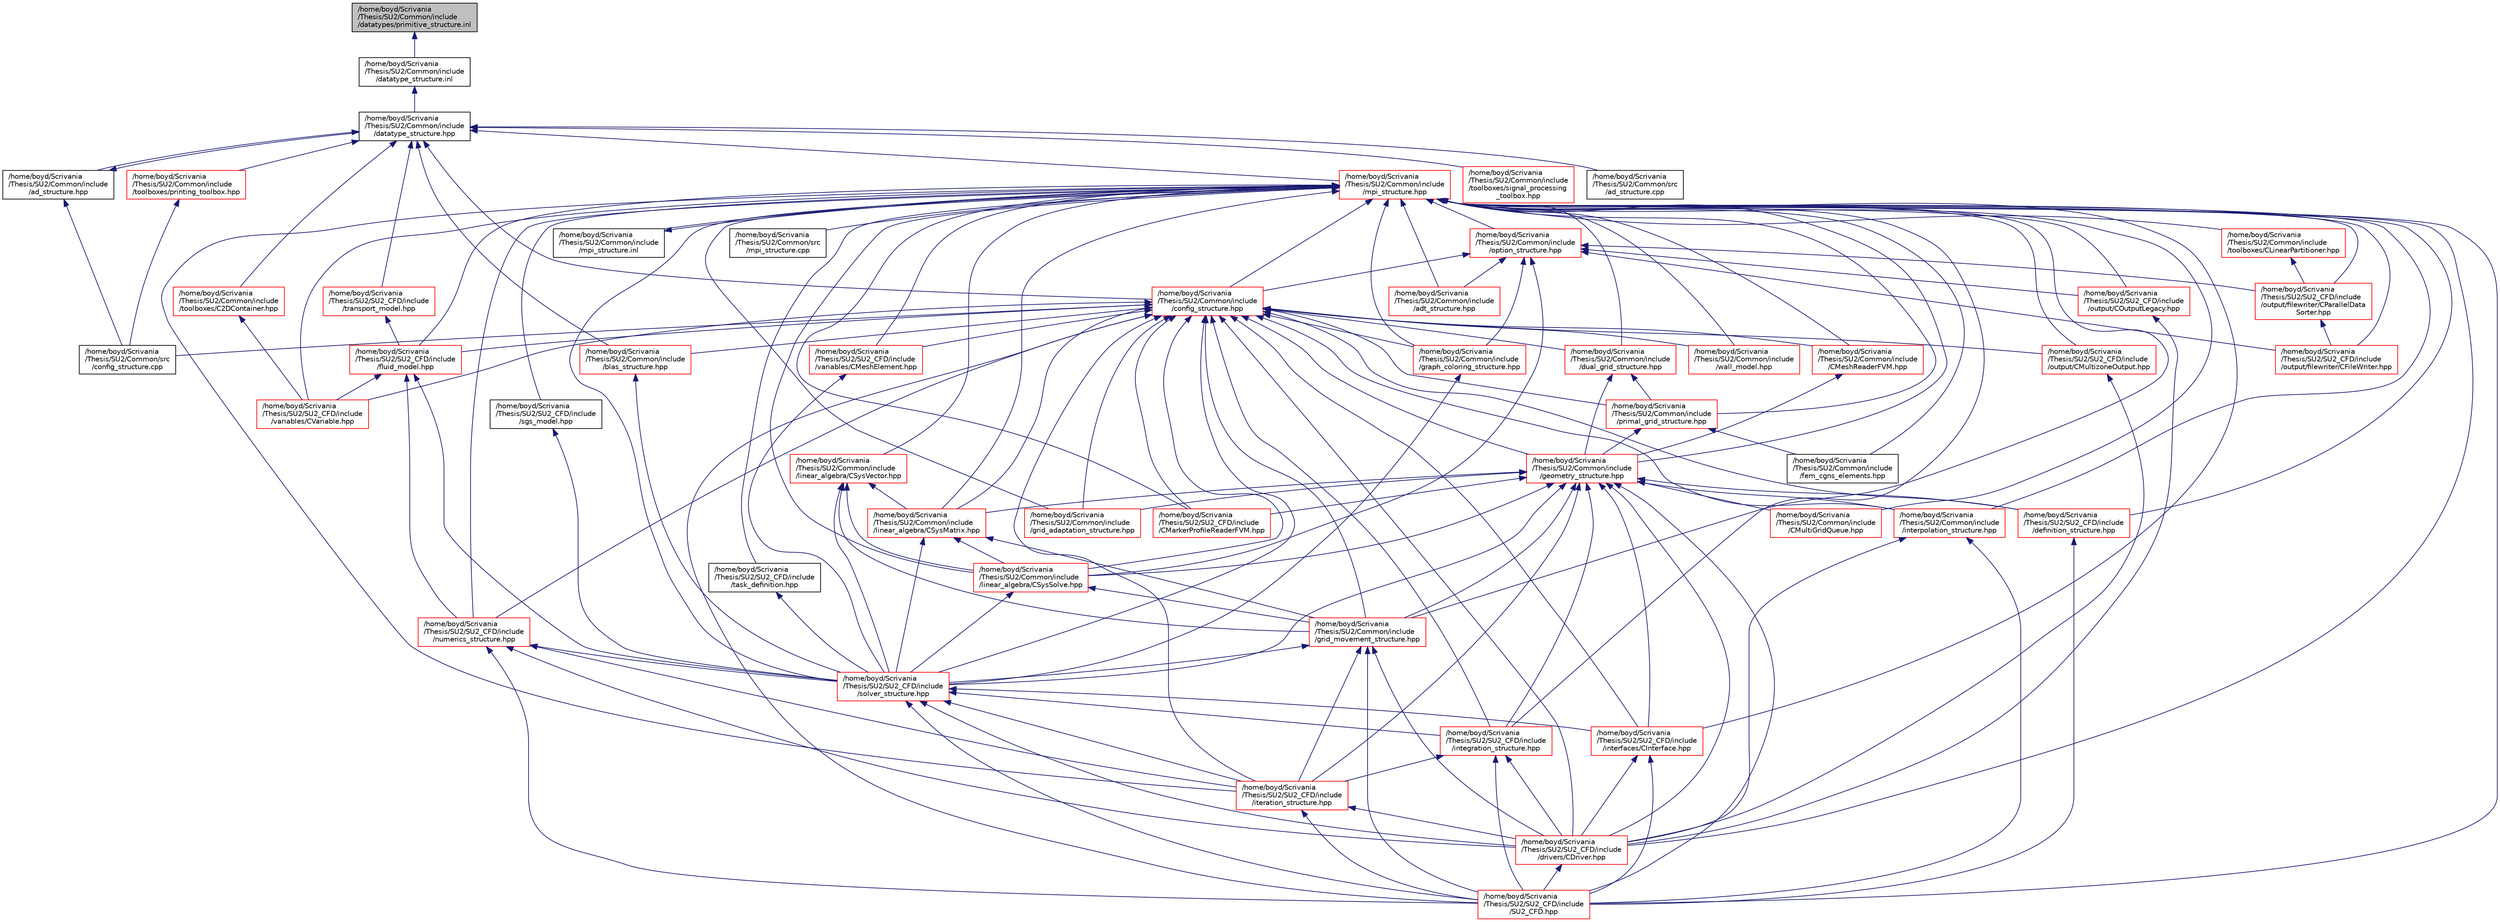 digraph "/home/boyd/Scrivania/Thesis/SU2/Common/include/datatypes/primitive_structure.inl"
{
  edge [fontname="Helvetica",fontsize="10",labelfontname="Helvetica",labelfontsize="10"];
  node [fontname="Helvetica",fontsize="10",shape=record];
  Node1 [label="/home/boyd/Scrivania\l/Thesis/SU2/Common/include\l/datatypes/primitive_structure.inl",height=0.2,width=0.4,color="black", fillcolor="grey75", style="filled", fontcolor="black"];
  Node1 -> Node2 [dir="back",color="midnightblue",fontsize="10",style="solid",fontname="Helvetica"];
  Node2 [label="/home/boyd/Scrivania\l/Thesis/SU2/Common/include\l/datatype_structure.inl",height=0.2,width=0.4,color="black", fillcolor="white", style="filled",URL="$datatype__structure_8inl.html",tooltip="In-Line subroutines of the datatype_structure.hpp file. "];
  Node2 -> Node3 [dir="back",color="midnightblue",fontsize="10",style="solid",fontname="Helvetica"];
  Node3 [label="/home/boyd/Scrivania\l/Thesis/SU2/Common/include\l/datatype_structure.hpp",height=0.2,width=0.4,color="black", fillcolor="white", style="filled",URL="$datatype__structure_8hpp.html",tooltip="Headers for generalized datatypes. The subroutines and functions are in the datatype_structure.cpp file. "];
  Node3 -> Node4 [dir="back",color="midnightblue",fontsize="10",style="solid",fontname="Helvetica"];
  Node4 [label="/home/boyd/Scrivania\l/Thesis/SU2/Common/include\l/ad_structure.hpp",height=0.2,width=0.4,color="black", fillcolor="white", style="filled",URL="$ad__structure_8hpp.html",tooltip="Main routines for the algorithmic differentiation (AD) structure. "];
  Node4 -> Node3 [dir="back",color="midnightblue",fontsize="10",style="solid",fontname="Helvetica"];
  Node4 -> Node5 [dir="back",color="midnightblue",fontsize="10",style="solid",fontname="Helvetica"];
  Node5 [label="/home/boyd/Scrivania\l/Thesis/SU2/Common/src\l/config_structure.cpp",height=0.2,width=0.4,color="black", fillcolor="white", style="filled",URL="$config__structure_8cpp.html",tooltip="Main file for managing the config file. "];
  Node3 -> Node6 [dir="back",color="midnightblue",fontsize="10",style="solid",fontname="Helvetica"];
  Node6 [label="/home/boyd/Scrivania\l/Thesis/SU2/Common/include\l/mpi_structure.hpp",height=0.2,width=0.4,color="red", fillcolor="white", style="filled",URL="$mpi__structure_8hpp.html",tooltip="Headers of the mpi interface for generalized datatypes. The subroutines and functions are in the mpi_..."];
  Node6 -> Node7 [dir="back",color="midnightblue",fontsize="10",style="solid",fontname="Helvetica"];
  Node7 [label="/home/boyd/Scrivania\l/Thesis/SU2/Common/include\l/adt_structure.hpp",height=0.2,width=0.4,color="red", fillcolor="white", style="filled",URL="$adt__structure_8hpp.html",tooltip="Headers of the subroutines for carrying out geometrical searches using an alternating digital tree (A..."];
  Node6 -> Node15 [dir="back",color="midnightblue",fontsize="10",style="solid",fontname="Helvetica"];
  Node15 [label="/home/boyd/Scrivania\l/Thesis/SU2/Common/include\l/mpi_structure.inl",height=0.2,width=0.4,color="black", fillcolor="white", style="filled",URL="$mpi__structure_8inl.html"];
  Node15 -> Node6 [dir="back",color="midnightblue",fontsize="10",style="solid",fontname="Helvetica"];
  Node6 -> Node16 [dir="back",color="midnightblue",fontsize="10",style="solid",fontname="Helvetica"];
  Node16 [label="/home/boyd/Scrivania\l/Thesis/SU2/Common/include\l/option_structure.hpp",height=0.2,width=0.4,color="red", fillcolor="white", style="filled",URL="$option__structure_8hpp.html",tooltip="Defines classes for referencing options for easy input in CConfig. "];
  Node16 -> Node7 [dir="back",color="midnightblue",fontsize="10",style="solid",fontname="Helvetica"];
  Node16 -> Node17 [dir="back",color="midnightblue",fontsize="10",style="solid",fontname="Helvetica"];
  Node17 [label="/home/boyd/Scrivania\l/Thesis/SU2/Common/include\l/config_structure.hpp",height=0.2,width=0.4,color="red", fillcolor="white", style="filled",URL="$config__structure_8hpp.html",tooltip="All the information about the definition of the physical problem. The subroutines and functions are i..."];
  Node17 -> Node18 [dir="back",color="midnightblue",fontsize="10",style="solid",fontname="Helvetica"];
  Node18 [label="/home/boyd/Scrivania\l/Thesis/SU2/Common/include\l/blas_structure.hpp",height=0.2,width=0.4,color="red", fillcolor="white", style="filled",URL="$blas__structure_8hpp.html",tooltip="Include files and headers of the functions for matrix and vector operations, which are typically foun..."];
  Node18 -> Node27 [dir="back",color="midnightblue",fontsize="10",style="solid",fontname="Helvetica"];
  Node27 [label="/home/boyd/Scrivania\l/Thesis/SU2/SU2_CFD/include\l/solver_structure.hpp",height=0.2,width=0.4,color="red", fillcolor="white", style="filled",URL="$solver__structure_8hpp.html",tooltip="Headers of the main subroutines for solving partial differential equations. The subroutines and funct..."];
  Node27 -> Node28 [dir="back",color="midnightblue",fontsize="10",style="solid",fontname="Helvetica"];
  Node28 [label="/home/boyd/Scrivania\l/Thesis/SU2/SU2_CFD/include\l/iteration_structure.hpp",height=0.2,width=0.4,color="red", fillcolor="white", style="filled",URL="$iteration__structure_8hpp.html",tooltip="Headers of the iteration classes used by SU2_CFD. Each CIteration class represents an available physi..."];
  Node28 -> Node29 [dir="back",color="midnightblue",fontsize="10",style="solid",fontname="Helvetica"];
  Node29 [label="/home/boyd/Scrivania\l/Thesis/SU2/SU2_CFD/include\l/drivers/CDriver.hpp",height=0.2,width=0.4,color="red", fillcolor="white", style="filled",URL="$_c_driver_8hpp.html"];
  Node29 -> Node21 [dir="back",color="midnightblue",fontsize="10",style="solid",fontname="Helvetica"];
  Node21 [label="/home/boyd/Scrivania\l/Thesis/SU2/SU2_CFD/include\l/SU2_CFD.hpp",height=0.2,width=0.4,color="red", fillcolor="white", style="filled",URL="$_s_u2___c_f_d_8hpp.html",tooltip="Headers of the main subroutines of the code SU2_CFD. The subroutines and functions are in the SU2_CFD..."];
  Node28 -> Node21 [dir="back",color="midnightblue",fontsize="10",style="solid",fontname="Helvetica"];
  Node27 -> Node40 [dir="back",color="midnightblue",fontsize="10",style="solid",fontname="Helvetica"];
  Node40 [label="/home/boyd/Scrivania\l/Thesis/SU2/SU2_CFD/include\l/integration_structure.hpp",height=0.2,width=0.4,color="red", fillcolor="white", style="filled",URL="$integration__structure_8hpp.html",tooltip="Headers of the main subroutines for space and time integration. The subroutines and functions are in ..."];
  Node40 -> Node28 [dir="back",color="midnightblue",fontsize="10",style="solid",fontname="Helvetica"];
  Node40 -> Node29 [dir="back",color="midnightblue",fontsize="10",style="solid",fontname="Helvetica"];
  Node40 -> Node21 [dir="back",color="midnightblue",fontsize="10",style="solid",fontname="Helvetica"];
  Node27 -> Node29 [dir="back",color="midnightblue",fontsize="10",style="solid",fontname="Helvetica"];
  Node27 -> Node43 [dir="back",color="midnightblue",fontsize="10",style="solid",fontname="Helvetica"];
  Node43 [label="/home/boyd/Scrivania\l/Thesis/SU2/SU2_CFD/include\l/interfaces/CInterface.hpp",height=0.2,width=0.4,color="red", fillcolor="white", style="filled",URL="$_c_interface_8hpp.html",tooltip="Declarations and inlines of the transfer structure. The subroutines and functions are in the physics ..."];
  Node43 -> Node29 [dir="back",color="midnightblue",fontsize="10",style="solid",fontname="Helvetica"];
  Node43 -> Node21 [dir="back",color="midnightblue",fontsize="10",style="solid",fontname="Helvetica"];
  Node27 -> Node21 [dir="back",color="midnightblue",fontsize="10",style="solid",fontname="Helvetica"];
  Node17 -> Node106 [dir="back",color="midnightblue",fontsize="10",style="solid",fontname="Helvetica"];
  Node106 [label="/home/boyd/Scrivania\l/Thesis/SU2/Common/include\l/CMeshReaderFVM.hpp",height=0.2,width=0.4,color="red", fillcolor="white", style="filled",URL="$_c_mesh_reader_f_v_m_8hpp.html",tooltip="Header file for the class CMeshReaderFVM. The implementations are in the CMeshReaderFVM.cpp file. "];
  Node106 -> Node111 [dir="back",color="midnightblue",fontsize="10",style="solid",fontname="Helvetica"];
  Node111 [label="/home/boyd/Scrivania\l/Thesis/SU2/Common/include\l/geometry_structure.hpp",height=0.2,width=0.4,color="red", fillcolor="white", style="filled",URL="$geometry__structure_8hpp.html",tooltip="Headers of the main subroutines for creating the geometrical structure. The subroutines and functions..."];
  Node111 -> Node112 [dir="back",color="midnightblue",fontsize="10",style="solid",fontname="Helvetica"];
  Node112 [label="/home/boyd/Scrivania\l/Thesis/SU2/Common/include\l/CMultiGridQueue.hpp",height=0.2,width=0.4,color="red", fillcolor="white", style="filled",URL="$_c_multi_grid_queue_8hpp.html",tooltip="Header of the multigrid queue class for the FVM solver. The subroutines and functions are in the CMul..."];
  Node111 -> Node114 [dir="back",color="midnightblue",fontsize="10",style="solid",fontname="Helvetica"];
  Node114 [label="/home/boyd/Scrivania\l/Thesis/SU2/Common/include\l/grid_adaptation_structure.hpp",height=0.2,width=0.4,color="red", fillcolor="white", style="filled",URL="$grid__adaptation__structure_8hpp.html",tooltip="Headers of the main subroutines for doing the numerical grid adaptation. "];
  Node111 -> Node118 [dir="back",color="midnightblue",fontsize="10",style="solid",fontname="Helvetica"];
  Node118 [label="/home/boyd/Scrivania\l/Thesis/SU2/Common/include\l/grid_movement_structure.hpp",height=0.2,width=0.4,color="red", fillcolor="white", style="filled",URL="$grid__movement__structure_8hpp.html",tooltip="Headers of the main subroutines for doing the numerical grid movement (including volumetric movement..."];
  Node118 -> Node27 [dir="back",color="midnightblue",fontsize="10",style="solid",fontname="Helvetica"];
  Node118 -> Node28 [dir="back",color="midnightblue",fontsize="10",style="solid",fontname="Helvetica"];
  Node118 -> Node29 [dir="back",color="midnightblue",fontsize="10",style="solid",fontname="Helvetica"];
  Node118 -> Node21 [dir="back",color="midnightblue",fontsize="10",style="solid",fontname="Helvetica"];
  Node111 -> Node121 [dir="back",color="midnightblue",fontsize="10",style="solid",fontname="Helvetica"];
  Node121 [label="/home/boyd/Scrivania\l/Thesis/SU2/Common/include\l/linear_algebra/CSysMatrix.hpp",height=0.2,width=0.4,color="red", fillcolor="white", style="filled",URL="$_c_sys_matrix_8hpp.html"];
  Node121 -> Node118 [dir="back",color="midnightblue",fontsize="10",style="solid",fontname="Helvetica"];
  Node121 -> Node122 [dir="back",color="midnightblue",fontsize="10",style="solid",fontname="Helvetica"];
  Node122 [label="/home/boyd/Scrivania\l/Thesis/SU2/Common/include\l/linear_algebra/CSysSolve.hpp",height=0.2,width=0.4,color="red", fillcolor="white", style="filled",URL="$_c_sys_solve_8hpp.html"];
  Node122 -> Node118 [dir="back",color="midnightblue",fontsize="10",style="solid",fontname="Helvetica"];
  Node122 -> Node27 [dir="back",color="midnightblue",fontsize="10",style="solid",fontname="Helvetica"];
  Node121 -> Node27 [dir="back",color="midnightblue",fontsize="10",style="solid",fontname="Helvetica"];
  Node111 -> Node122 [dir="back",color="midnightblue",fontsize="10",style="solid",fontname="Helvetica"];
  Node111 -> Node129 [dir="back",color="midnightblue",fontsize="10",style="solid",fontname="Helvetica"];
  Node129 [label="/home/boyd/Scrivania\l/Thesis/SU2/Common/include\l/interpolation_structure.hpp",height=0.2,width=0.4,color="red", fillcolor="white", style="filled",URL="$interpolation__structure_8hpp.html",tooltip="Headers of the main subroutines used by SU2_FSI. The subroutines and functions are in the interpolati..."];
  Node129 -> Node29 [dir="back",color="midnightblue",fontsize="10",style="solid",fontname="Helvetica"];
  Node129 -> Node21 [dir="back",color="midnightblue",fontsize="10",style="solid",fontname="Helvetica"];
  Node111 -> Node132 [dir="back",color="midnightblue",fontsize="10",style="solid",fontname="Helvetica"];
  Node132 [label="/home/boyd/Scrivania\l/Thesis/SU2/SU2_CFD/include\l/CMarkerProfileReaderFVM.hpp",height=0.2,width=0.4,color="red", fillcolor="white", style="filled",URL="$_c_marker_profile_reader_f_v_m_8hpp.html",tooltip="Header file for the class CMarkerProfileReaderFVM. The implementations are in the CMarkerProfileReade..."];
  Node111 -> Node20 [dir="back",color="midnightblue",fontsize="10",style="solid",fontname="Helvetica"];
  Node20 [label="/home/boyd/Scrivania\l/Thesis/SU2/SU2_CFD/include\l/definition_structure.hpp",height=0.2,width=0.4,color="red", fillcolor="white", style="filled",URL="$definition__structure_8hpp.html",tooltip="Headers of the main subroutines used by SU2_CFD. The subroutines and functions are in the definition_..."];
  Node20 -> Node21 [dir="back",color="midnightblue",fontsize="10",style="solid",fontname="Helvetica"];
  Node111 -> Node27 [dir="back",color="midnightblue",fontsize="10",style="solid",fontname="Helvetica"];
  Node111 -> Node40 [dir="back",color="midnightblue",fontsize="10",style="solid",fontname="Helvetica"];
  Node111 -> Node28 [dir="back",color="midnightblue",fontsize="10",style="solid",fontname="Helvetica"];
  Node111 -> Node43 [dir="back",color="midnightblue",fontsize="10",style="solid",fontname="Helvetica"];
  Node111 -> Node29 [dir="back",color="midnightblue",fontsize="10",style="solid",fontname="Helvetica"];
  Node111 -> Node21 [dir="back",color="midnightblue",fontsize="10",style="solid",fontname="Helvetica"];
  Node17 -> Node142 [dir="back",color="midnightblue",fontsize="10",style="solid",fontname="Helvetica"];
  Node142 [label="/home/boyd/Scrivania\l/Thesis/SU2/Common/include\l/dual_grid_structure.hpp",height=0.2,width=0.4,color="red", fillcolor="white", style="filled",URL="$dual__grid__structure_8hpp.html",tooltip="Headers of the main subroutines for doing the complete dual grid structure. The subroutines and funct..."];
  Node142 -> Node143 [dir="back",color="midnightblue",fontsize="10",style="solid",fontname="Helvetica"];
  Node143 [label="/home/boyd/Scrivania\l/Thesis/SU2/Common/include\l/primal_grid_structure.hpp",height=0.2,width=0.4,color="red", fillcolor="white", style="filled",URL="$primal__grid__structure_8hpp.html",tooltip="Headers of the main subroutines for storing the primal grid structure. The subroutines and functions ..."];
  Node143 -> Node111 [dir="back",color="midnightblue",fontsize="10",style="solid",fontname="Helvetica"];
  Node143 -> Node144 [dir="back",color="midnightblue",fontsize="10",style="solid",fontname="Helvetica"];
  Node144 [label="/home/boyd/Scrivania\l/Thesis/SU2/Common/include\l/fem_cgns_elements.hpp",height=0.2,width=0.4,color="black", fillcolor="white", style="filled",URL="$fem__cgns__elements_8hpp.html",tooltip="Headers of the classes and functions for reading CGNS files with high order elements. The functions are in the cgns_elements.cpp file. "];
  Node142 -> Node111 [dir="back",color="midnightblue",fontsize="10",style="solid",fontname="Helvetica"];
  Node17 -> Node143 [dir="back",color="midnightblue",fontsize="10",style="solid",fontname="Helvetica"];
  Node17 -> Node111 [dir="back",color="midnightblue",fontsize="10",style="solid",fontname="Helvetica"];
  Node17 -> Node152 [dir="back",color="midnightblue",fontsize="10",style="solid",fontname="Helvetica"];
  Node152 [label="/home/boyd/Scrivania\l/Thesis/SU2/Common/include\l/wall_model.hpp",height=0.2,width=0.4,color="red", fillcolor="white", style="filled",URL="$wall__model_8hpp.html",tooltip="Headers for the wall model functions for large eddy simulations. "];
  Node17 -> Node154 [dir="back",color="midnightblue",fontsize="10",style="solid",fontname="Helvetica"];
  Node154 [label="/home/boyd/Scrivania\l/Thesis/SU2/Common/include\l/graph_coloring_structure.hpp",height=0.2,width=0.4,color="red", fillcolor="white", style="filled",URL="$graph__coloring__structure_8hpp.html",tooltip="Include files and headers of the functions to carry out a coloring of a given graph. The functions are in the graph_coloring_structure.cpp file. "];
  Node154 -> Node27 [dir="back",color="midnightblue",fontsize="10",style="solid",fontname="Helvetica"];
  Node17 -> Node114 [dir="back",color="midnightblue",fontsize="10",style="solid",fontname="Helvetica"];
  Node17 -> Node118 [dir="back",color="midnightblue",fontsize="10",style="solid",fontname="Helvetica"];
  Node17 -> Node121 [dir="back",color="midnightblue",fontsize="10",style="solid",fontname="Helvetica"];
  Node17 -> Node122 [dir="back",color="midnightblue",fontsize="10",style="solid",fontname="Helvetica"];
  Node17 -> Node129 [dir="back",color="midnightblue",fontsize="10",style="solid",fontname="Helvetica"];
  Node17 -> Node5 [dir="back",color="midnightblue",fontsize="10",style="solid",fontname="Helvetica"];
  Node17 -> Node183 [dir="back",color="midnightblue",fontsize="10",style="solid",fontname="Helvetica"];
  Node183 [label="/home/boyd/Scrivania\l/Thesis/SU2/SU2_CFD/include\l/fluid_model.hpp",height=0.2,width=0.4,color="red", fillcolor="white", style="filled",URL="$fluid__model_8hpp.html",tooltip="Headers of the main thermodynamic subroutines of the SU2 solvers. "];
  Node183 -> Node27 [dir="back",color="midnightblue",fontsize="10",style="solid",fontname="Helvetica"];
  Node183 -> Node184 [dir="back",color="midnightblue",fontsize="10",style="solid",fontname="Helvetica"];
  Node184 [label="/home/boyd/Scrivania\l/Thesis/SU2/SU2_CFD/include\l/numerics_structure.hpp",height=0.2,width=0.4,color="red", fillcolor="white", style="filled",URL="$numerics__structure_8hpp.html",tooltip="Headers of the main subroutines for the dumerical definition of the problem. The subroutines and func..."];
  Node184 -> Node27 [dir="back",color="midnightblue",fontsize="10",style="solid",fontname="Helvetica"];
  Node184 -> Node28 [dir="back",color="midnightblue",fontsize="10",style="solid",fontname="Helvetica"];
  Node184 -> Node29 [dir="back",color="midnightblue",fontsize="10",style="solid",fontname="Helvetica"];
  Node184 -> Node21 [dir="back",color="midnightblue",fontsize="10",style="solid",fontname="Helvetica"];
  Node183 -> Node210 [dir="back",color="midnightblue",fontsize="10",style="solid",fontname="Helvetica"];
  Node210 [label="/home/boyd/Scrivania\l/Thesis/SU2/SU2_CFD/include\l/variables/CVariable.hpp",height=0.2,width=0.4,color="red", fillcolor="white", style="filled",URL="$_c_variable_8hpp.html",tooltip="Declaration and inlines of the parent class for defining problem variables, function definitions in f..."];
  Node17 -> Node132 [dir="back",color="midnightblue",fontsize="10",style="solid",fontname="Helvetica"];
  Node17 -> Node20 [dir="back",color="midnightblue",fontsize="10",style="solid",fontname="Helvetica"];
  Node17 -> Node184 [dir="back",color="midnightblue",fontsize="10",style="solid",fontname="Helvetica"];
  Node17 -> Node27 [dir="back",color="midnightblue",fontsize="10",style="solid",fontname="Helvetica"];
  Node17 -> Node210 [dir="back",color="midnightblue",fontsize="10",style="solid",fontname="Helvetica"];
  Node17 -> Node263 [dir="back",color="midnightblue",fontsize="10",style="solid",fontname="Helvetica"];
  Node263 [label="/home/boyd/Scrivania\l/Thesis/SU2/SU2_CFD/include\l/variables/CMeshElement.hpp",height=0.2,width=0.4,color="red", fillcolor="white", style="filled",URL="$_c_mesh_element_8hpp.html",tooltip="Declaration and inlines of the class to define the variables of the mesh movement. "];
  Node263 -> Node27 [dir="back",color="midnightblue",fontsize="10",style="solid",fontname="Helvetica"];
  Node17 -> Node40 [dir="back",color="midnightblue",fontsize="10",style="solid",fontname="Helvetica"];
  Node17 -> Node28 [dir="back",color="midnightblue",fontsize="10",style="solid",fontname="Helvetica"];
  Node17 -> Node43 [dir="back",color="midnightblue",fontsize="10",style="solid",fontname="Helvetica"];
  Node17 -> Node29 [dir="back",color="midnightblue",fontsize="10",style="solid",fontname="Helvetica"];
  Node17 -> Node265 [dir="back",color="midnightblue",fontsize="10",style="solid",fontname="Helvetica"];
  Node265 [label="/home/boyd/Scrivania\l/Thesis/SU2/SU2_CFD/include\l/output/CMultizoneOutput.hpp",height=0.2,width=0.4,color="red", fillcolor="white", style="filled",URL="$_c_multizone_output_8hpp.html"];
  Node265 -> Node29 [dir="back",color="midnightblue",fontsize="10",style="solid",fontname="Helvetica"];
  Node17 -> Node21 [dir="back",color="midnightblue",fontsize="10",style="solid",fontname="Helvetica"];
  Node16 -> Node154 [dir="back",color="midnightblue",fontsize="10",style="solid",fontname="Helvetica"];
  Node16 -> Node122 [dir="back",color="midnightblue",fontsize="10",style="solid",fontname="Helvetica"];
  Node16 -> Node276 [dir="back",color="midnightblue",fontsize="10",style="solid",fontname="Helvetica"];
  Node276 [label="/home/boyd/Scrivania\l/Thesis/SU2/SU2_CFD/include\l/output/COutputLegacy.hpp",height=0.2,width=0.4,color="red", fillcolor="white", style="filled",URL="$_c_output_legacy_8hpp.html"];
  Node276 -> Node29 [dir="back",color="midnightblue",fontsize="10",style="solid",fontname="Helvetica"];
  Node16 -> Node277 [dir="back",color="midnightblue",fontsize="10",style="solid",fontname="Helvetica"];
  Node277 [label="/home/boyd/Scrivania\l/Thesis/SU2/SU2_CFD/include\l/output/filewriter/CFileWriter.hpp",height=0.2,width=0.4,color="red", fillcolor="white", style="filled",URL="$_c_file_writer_8hpp.html",tooltip="Headers fo the file writer class. "];
  Node16 -> Node295 [dir="back",color="midnightblue",fontsize="10",style="solid",fontname="Helvetica"];
  Node295 [label="/home/boyd/Scrivania\l/Thesis/SU2/SU2_CFD/include\l/output/filewriter/CParallelData\lSorter.hpp",height=0.2,width=0.4,color="red", fillcolor="white", style="filled",URL="$_c_parallel_data_sorter_8hpp.html",tooltip="Headers fo the data sorter class. "];
  Node295 -> Node277 [dir="back",color="midnightblue",fontsize="10",style="solid",fontname="Helvetica"];
  Node6 -> Node17 [dir="back",color="midnightblue",fontsize="10",style="solid",fontname="Helvetica"];
  Node6 -> Node106 [dir="back",color="midnightblue",fontsize="10",style="solid",fontname="Helvetica"];
  Node6 -> Node112 [dir="back",color="midnightblue",fontsize="10",style="solid",fontname="Helvetica"];
  Node6 -> Node111 [dir="back",color="midnightblue",fontsize="10",style="solid",fontname="Helvetica"];
  Node6 -> Node143 [dir="back",color="midnightblue",fontsize="10",style="solid",fontname="Helvetica"];
  Node6 -> Node142 [dir="back",color="midnightblue",fontsize="10",style="solid",fontname="Helvetica"];
  Node6 -> Node144 [dir="back",color="midnightblue",fontsize="10",style="solid",fontname="Helvetica"];
  Node6 -> Node152 [dir="back",color="midnightblue",fontsize="10",style="solid",fontname="Helvetica"];
  Node6 -> Node154 [dir="back",color="midnightblue",fontsize="10",style="solid",fontname="Helvetica"];
  Node6 -> Node114 [dir="back",color="midnightblue",fontsize="10",style="solid",fontname="Helvetica"];
  Node6 -> Node118 [dir="back",color="midnightblue",fontsize="10",style="solid",fontname="Helvetica"];
  Node6 -> Node121 [dir="back",color="midnightblue",fontsize="10",style="solid",fontname="Helvetica"];
  Node6 -> Node301 [dir="back",color="midnightblue",fontsize="10",style="solid",fontname="Helvetica"];
  Node301 [label="/home/boyd/Scrivania\l/Thesis/SU2/Common/include\l/linear_algebra/CSysVector.hpp",height=0.2,width=0.4,color="red", fillcolor="white", style="filled",URL="$_c_sys_vector_8hpp.html"];
  Node301 -> Node121 [dir="back",color="midnightblue",fontsize="10",style="solid",fontname="Helvetica"];
  Node301 -> Node118 [dir="back",color="midnightblue",fontsize="10",style="solid",fontname="Helvetica"];
  Node301 -> Node122 [dir="back",color="midnightblue",fontsize="10",style="solid",fontname="Helvetica"];
  Node301 -> Node27 [dir="back",color="midnightblue",fontsize="10",style="solid",fontname="Helvetica"];
  Node6 -> Node122 [dir="back",color="midnightblue",fontsize="10",style="solid",fontname="Helvetica"];
  Node6 -> Node129 [dir="back",color="midnightblue",fontsize="10",style="solid",fontname="Helvetica"];
  Node6 -> Node303 [dir="back",color="midnightblue",fontsize="10",style="solid",fontname="Helvetica"];
  Node303 [label="/home/boyd/Scrivania\l/Thesis/SU2/Common/include\l/toolboxes/CLinearPartitioner.hpp",height=0.2,width=0.4,color="red", fillcolor="white", style="filled",URL="$_c_linear_partitioner_8hpp.html",tooltip="Header file for the class CLinearPartitioner. The implementations are in the CLinearPartitioner.cpp file. "];
  Node303 -> Node295 [dir="back",color="midnightblue",fontsize="10",style="solid",fontname="Helvetica"];
  Node6 -> Node305 [dir="back",color="midnightblue",fontsize="10",style="solid",fontname="Helvetica"];
  Node305 [label="/home/boyd/Scrivania\l/Thesis/SU2/Common/src\l/mpi_structure.cpp",height=0.2,width=0.4,color="black", fillcolor="white", style="filled",URL="$mpi__structure_8cpp.html",tooltip="Main subroutines for the mpi structures. "];
  Node6 -> Node183 [dir="back",color="midnightblue",fontsize="10",style="solid",fontname="Helvetica"];
  Node6 -> Node132 [dir="back",color="midnightblue",fontsize="10",style="solid",fontname="Helvetica"];
  Node6 -> Node20 [dir="back",color="midnightblue",fontsize="10",style="solid",fontname="Helvetica"];
  Node6 -> Node29 [dir="back",color="midnightblue",fontsize="10",style="solid",fontname="Helvetica"];
  Node6 -> Node28 [dir="back",color="midnightblue",fontsize="10",style="solid",fontname="Helvetica"];
  Node6 -> Node27 [dir="back",color="midnightblue",fontsize="10",style="solid",fontname="Helvetica"];
  Node6 -> Node306 [dir="back",color="midnightblue",fontsize="10",style="solid",fontname="Helvetica"];
  Node306 [label="/home/boyd/Scrivania\l/Thesis/SU2/SU2_CFD/include\l/task_definition.hpp",height=0.2,width=0.4,color="black", fillcolor="white", style="filled",URL="$task__definition_8hpp.html",tooltip="Header of the task definition class for the SU2 solvers. "];
  Node306 -> Node27 [dir="back",color="midnightblue",fontsize="10",style="solid",fontname="Helvetica"];
  Node6 -> Node184 [dir="back",color="midnightblue",fontsize="10",style="solid",fontname="Helvetica"];
  Node6 -> Node307 [dir="back",color="midnightblue",fontsize="10",style="solid",fontname="Helvetica"];
  Node307 [label="/home/boyd/Scrivania\l/Thesis/SU2/SU2_CFD/include\l/sgs_model.hpp",height=0.2,width=0.4,color="black", fillcolor="white", style="filled",URL="$sgs__model_8hpp.html",tooltip="Headers of the LES subgrid scale models of the SU2 solvers. "];
  Node307 -> Node27 [dir="back",color="midnightblue",fontsize="10",style="solid",fontname="Helvetica"];
  Node6 -> Node210 [dir="back",color="midnightblue",fontsize="10",style="solid",fontname="Helvetica"];
  Node6 -> Node263 [dir="back",color="midnightblue",fontsize="10",style="solid",fontname="Helvetica"];
  Node6 -> Node40 [dir="back",color="midnightblue",fontsize="10",style="solid",fontname="Helvetica"];
  Node6 -> Node43 [dir="back",color="midnightblue",fontsize="10",style="solid",fontname="Helvetica"];
  Node6 -> Node276 [dir="back",color="midnightblue",fontsize="10",style="solid",fontname="Helvetica"];
  Node6 -> Node265 [dir="back",color="midnightblue",fontsize="10",style="solid",fontname="Helvetica"];
  Node6 -> Node277 [dir="back",color="midnightblue",fontsize="10",style="solid",fontname="Helvetica"];
  Node6 -> Node295 [dir="back",color="midnightblue",fontsize="10",style="solid",fontname="Helvetica"];
  Node6 -> Node21 [dir="back",color="midnightblue",fontsize="10",style="solid",fontname="Helvetica"];
  Node3 -> Node18 [dir="back",color="midnightblue",fontsize="10",style="solid",fontname="Helvetica"];
  Node3 -> Node17 [dir="back",color="midnightblue",fontsize="10",style="solid",fontname="Helvetica"];
  Node3 -> Node308 [dir="back",color="midnightblue",fontsize="10",style="solid",fontname="Helvetica"];
  Node308 [label="/home/boyd/Scrivania\l/Thesis/SU2/Common/include\l/toolboxes/C2DContainer.hpp",height=0.2,width=0.4,color="red", fillcolor="white", style="filled",URL="$_c2_d_container_8hpp.html",tooltip="A templated vector/matrix object. "];
  Node308 -> Node210 [dir="back",color="midnightblue",fontsize="10",style="solid",fontname="Helvetica"];
  Node3 -> Node319 [dir="back",color="midnightblue",fontsize="10",style="solid",fontname="Helvetica"];
  Node319 [label="/home/boyd/Scrivania\l/Thesis/SU2/Common/include\l/toolboxes/printing_toolbox.hpp",height=0.2,width=0.4,color="red", fillcolor="white", style="filled",URL="$printing__toolbox_8hpp.html",tooltip="Header file for the printing toolbox. "];
  Node319 -> Node5 [dir="back",color="midnightblue",fontsize="10",style="solid",fontname="Helvetica"];
  Node3 -> Node321 [dir="back",color="midnightblue",fontsize="10",style="solid",fontname="Helvetica"];
  Node321 [label="/home/boyd/Scrivania\l/Thesis/SU2/Common/include\l/toolboxes/signal_processing\l_toolbox.hpp",height=0.2,width=0.4,color="red", fillcolor="white", style="filled",URL="$signal__processing__toolbox_8hpp.html",tooltip="Header file for the signal processing toolbox. "];
  Node3 -> Node323 [dir="back",color="midnightblue",fontsize="10",style="solid",fontname="Helvetica"];
  Node323 [label="/home/boyd/Scrivania\l/Thesis/SU2/Common/src\l/ad_structure.cpp",height=0.2,width=0.4,color="black", fillcolor="white", style="filled",URL="$ad__structure_8cpp.html",tooltip="Main subroutines for the algorithmic differentiation (AD) structure. "];
  Node3 -> Node324 [dir="back",color="midnightblue",fontsize="10",style="solid",fontname="Helvetica"];
  Node324 [label="/home/boyd/Scrivania\l/Thesis/SU2/SU2_CFD/include\l/transport_model.hpp",height=0.2,width=0.4,color="red", fillcolor="white", style="filled",URL="$transport__model_8hpp.html",tooltip="Headers of the main transport properties subroutines of the SU2 solvers. "];
  Node324 -> Node183 [dir="back",color="midnightblue",fontsize="10",style="solid",fontname="Helvetica"];
}
